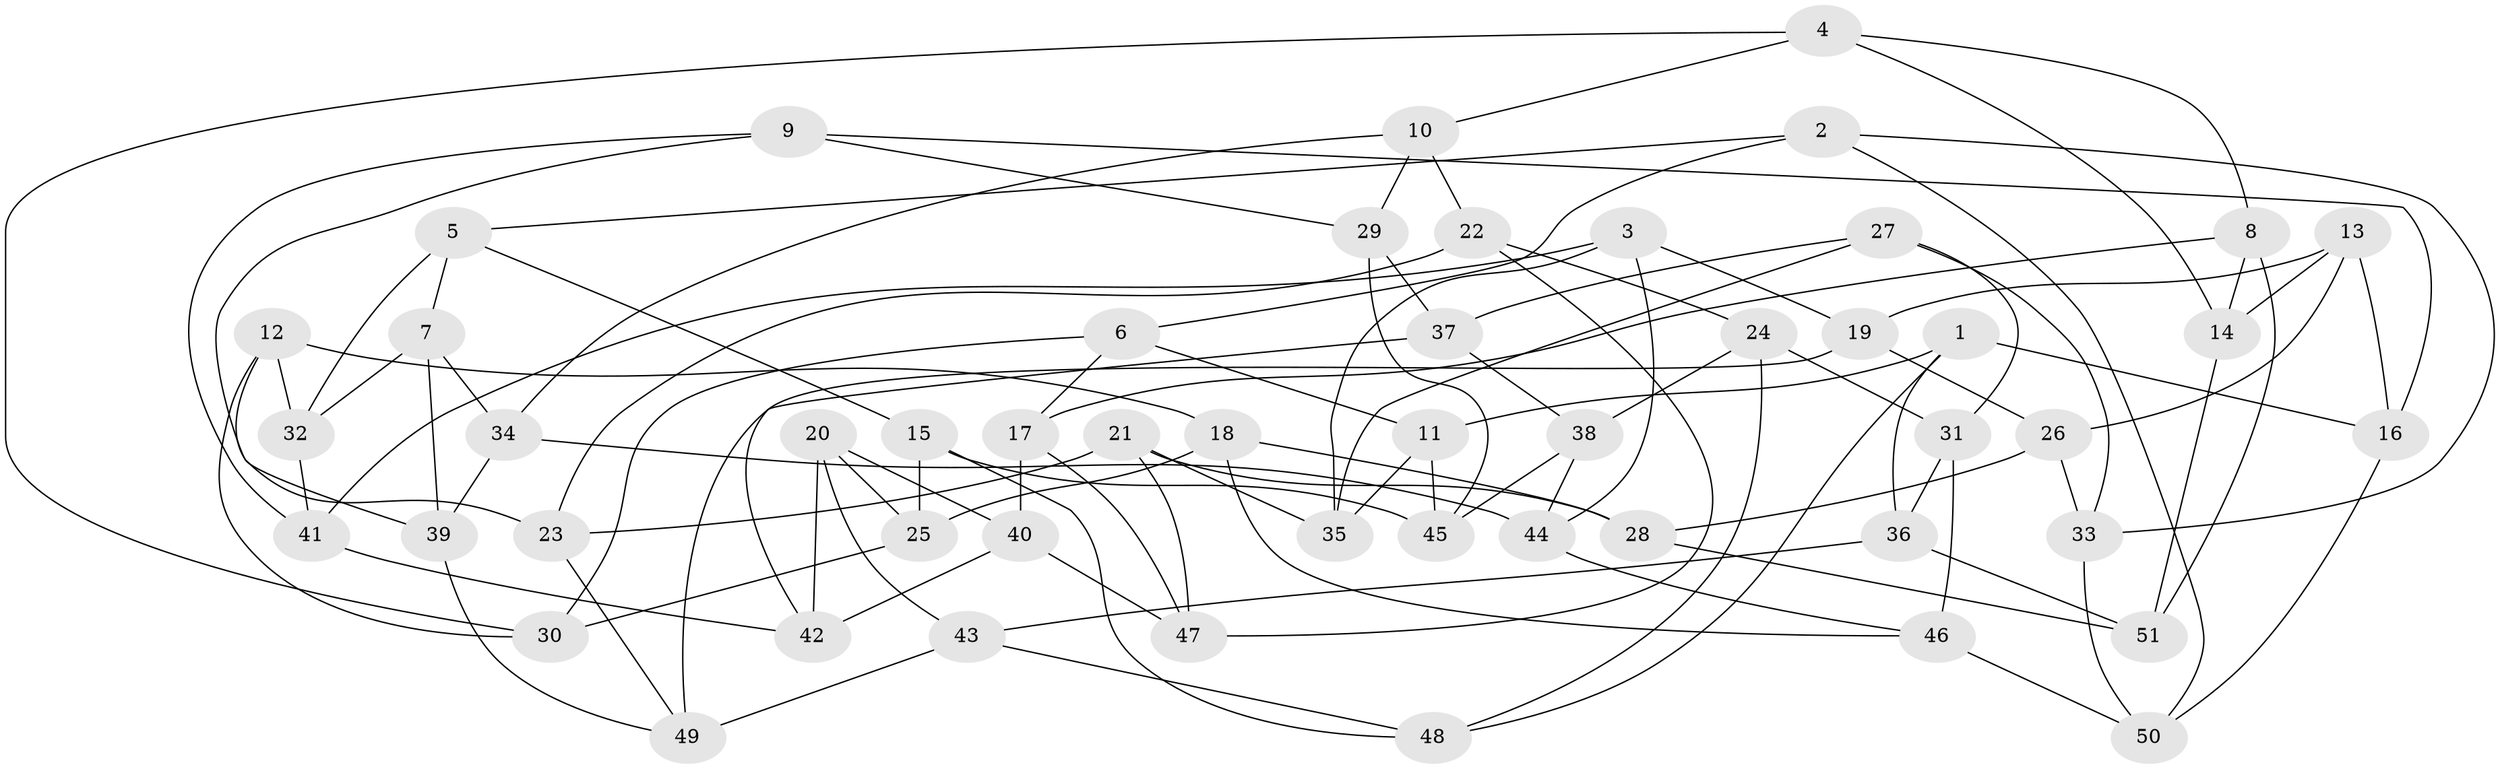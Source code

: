 // coarse degree distribution, {5: 0.39285714285714285, 6: 0.2857142857142857, 4: 0.2857142857142857, 3: 0.03571428571428571}
// Generated by graph-tools (version 1.1) at 2025/52/02/27/25 19:52:31]
// undirected, 51 vertices, 102 edges
graph export_dot {
graph [start="1"]
  node [color=gray90,style=filled];
  1;
  2;
  3;
  4;
  5;
  6;
  7;
  8;
  9;
  10;
  11;
  12;
  13;
  14;
  15;
  16;
  17;
  18;
  19;
  20;
  21;
  22;
  23;
  24;
  25;
  26;
  27;
  28;
  29;
  30;
  31;
  32;
  33;
  34;
  35;
  36;
  37;
  38;
  39;
  40;
  41;
  42;
  43;
  44;
  45;
  46;
  47;
  48;
  49;
  50;
  51;
  1 -- 16;
  1 -- 11;
  1 -- 48;
  1 -- 36;
  2 -- 33;
  2 -- 50;
  2 -- 6;
  2 -- 5;
  3 -- 19;
  3 -- 41;
  3 -- 35;
  3 -- 44;
  4 -- 30;
  4 -- 14;
  4 -- 10;
  4 -- 8;
  5 -- 7;
  5 -- 32;
  5 -- 15;
  6 -- 17;
  6 -- 30;
  6 -- 11;
  7 -- 39;
  7 -- 34;
  7 -- 32;
  8 -- 17;
  8 -- 14;
  8 -- 51;
  9 -- 41;
  9 -- 16;
  9 -- 29;
  9 -- 23;
  10 -- 29;
  10 -- 34;
  10 -- 22;
  11 -- 35;
  11 -- 45;
  12 -- 30;
  12 -- 32;
  12 -- 39;
  12 -- 18;
  13 -- 14;
  13 -- 16;
  13 -- 26;
  13 -- 19;
  14 -- 51;
  15 -- 25;
  15 -- 48;
  15 -- 45;
  16 -- 50;
  17 -- 40;
  17 -- 47;
  18 -- 28;
  18 -- 25;
  18 -- 46;
  19 -- 49;
  19 -- 26;
  20 -- 42;
  20 -- 40;
  20 -- 25;
  20 -- 43;
  21 -- 47;
  21 -- 23;
  21 -- 35;
  21 -- 28;
  22 -- 47;
  22 -- 24;
  22 -- 23;
  23 -- 49;
  24 -- 31;
  24 -- 48;
  24 -- 38;
  25 -- 30;
  26 -- 28;
  26 -- 33;
  27 -- 33;
  27 -- 31;
  27 -- 35;
  27 -- 37;
  28 -- 51;
  29 -- 45;
  29 -- 37;
  31 -- 36;
  31 -- 46;
  32 -- 41;
  33 -- 50;
  34 -- 44;
  34 -- 39;
  36 -- 51;
  36 -- 43;
  37 -- 42;
  37 -- 38;
  38 -- 44;
  38 -- 45;
  39 -- 49;
  40 -- 42;
  40 -- 47;
  41 -- 42;
  43 -- 48;
  43 -- 49;
  44 -- 46;
  46 -- 50;
}
